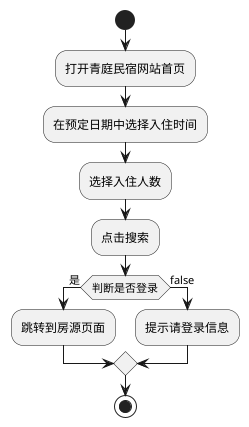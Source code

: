 @startuml

start
:打开青庭民宿网站首页;
:在预定日期中选择入住时间;
:选择入住人数;
:点击搜索;
if (判断是否登录) then (是)
  :跳转到房源页面;
else (false)
  :提示请登录信息;
endif
stop

@enduml
